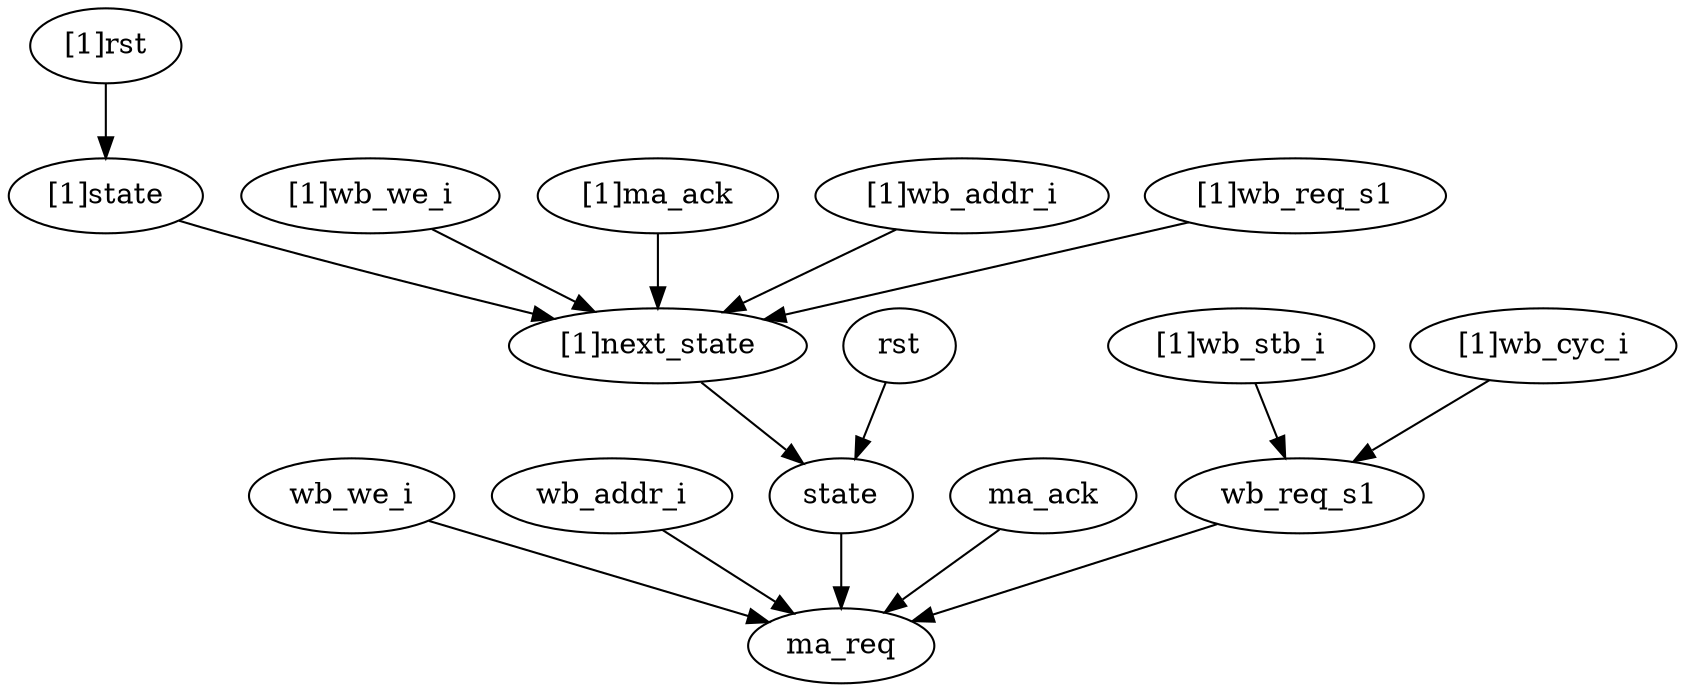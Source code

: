strict digraph "" {
	wb_req_s1	 [complexity=6,
		importance=0.140656881122,
		rank=0.0234428135203];
	ma_req	 [complexity=0,
		importance=0.0454643670908,
		rank=0.0];
	wb_req_s1 -> ma_req;
	wb_we_i	 [complexity=6,
		importance=0.115792759106,
		rank=0.0192987931843];
	wb_we_i -> ma_req;
	"[1]state"	 [complexity=6,
		importance=3.24961792609,
		rank=0.541602987681];
	"[1]next_state"	 [complexity=3,
		importance=0.31793929201,
		rank=0.105979764003];
	"[1]state" -> "[1]next_state";
	wb_addr_i	 [complexity=6,
		importance=0.115792759106,
		rank=0.0192987931843];
	wb_addr_i -> ma_req;
	"[1]wb_we_i"	 [complexity=15,
		importance=1.29662119296,
		rank=0.0864414128642];
	"[1]wb_we_i" -> "[1]next_state";
	state	 [complexity=1,
		importance=0.252082474354,
		rank=0.252082474354];
	"[1]next_state" -> state;
	"[1]rst"	 [complexity=7,
		importance=6.5240998771,
		rank=0.932014268157];
	"[1]rst" -> "[1]state";
	"[1]ma_ack"	 [complexity=5,
		importance=0.660742608943,
		rank=0.132148521789];
	"[1]ma_ack" -> "[1]next_state";
	state -> ma_req;
	"[1]wb_addr_i"	 [complexity=15,
		importance=1.29662119296,
		rank=0.0864414128642];
	"[1]wb_addr_i" -> "[1]next_state";
	"[1]wb_stb_i"	 [complexity=9,
		importance=0.165520906046,
		rank=0.0183912117829];
	"[1]wb_stb_i" -> wb_req_s1;
	"[1]wb_req_s1"	 [complexity=15,
		importance=1.32148531498,
		rank=0.0880990209985];
	"[1]wb_req_s1" -> "[1]next_state";
	rst	 [complexity=2,
		importance=0.529028973631,
		rank=0.264514486816];
	rst -> state;
	ma_ack	 [complexity=2,
		importance=0.115792759106,
		rank=0.0578963795529];
	ma_ack -> ma_req;
	"[1]wb_cyc_i"	 [complexity=9,
		importance=0.165520906046,
		rank=0.0183912117829];
	"[1]wb_cyc_i" -> wb_req_s1;
}
